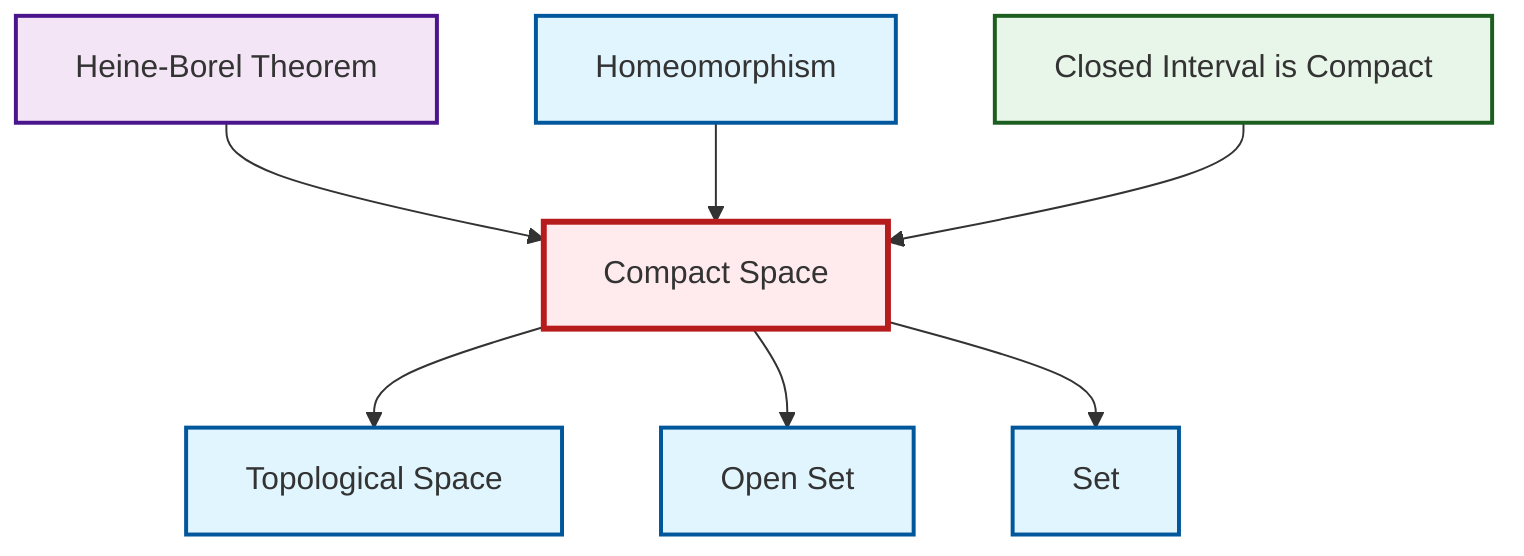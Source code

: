 graph TD
    classDef definition fill:#e1f5fe,stroke:#01579b,stroke-width:2px
    classDef theorem fill:#f3e5f5,stroke:#4a148c,stroke-width:2px
    classDef axiom fill:#fff3e0,stroke:#e65100,stroke-width:2px
    classDef example fill:#e8f5e9,stroke:#1b5e20,stroke-width:2px
    classDef current fill:#ffebee,stroke:#b71c1c,stroke-width:3px
    def-set["Set"]:::definition
    def-homeomorphism["Homeomorphism"]:::definition
    def-topological-space["Topological Space"]:::definition
    def-open-set["Open Set"]:::definition
    ex-closed-interval-compact["Closed Interval is Compact"]:::example
    thm-heine-borel["Heine-Borel Theorem"]:::theorem
    def-compact["Compact Space"]:::definition
    thm-heine-borel --> def-compact
    def-compact --> def-topological-space
    def-homeomorphism --> def-compact
    def-compact --> def-open-set
    def-compact --> def-set
    ex-closed-interval-compact --> def-compact
    class def-compact current